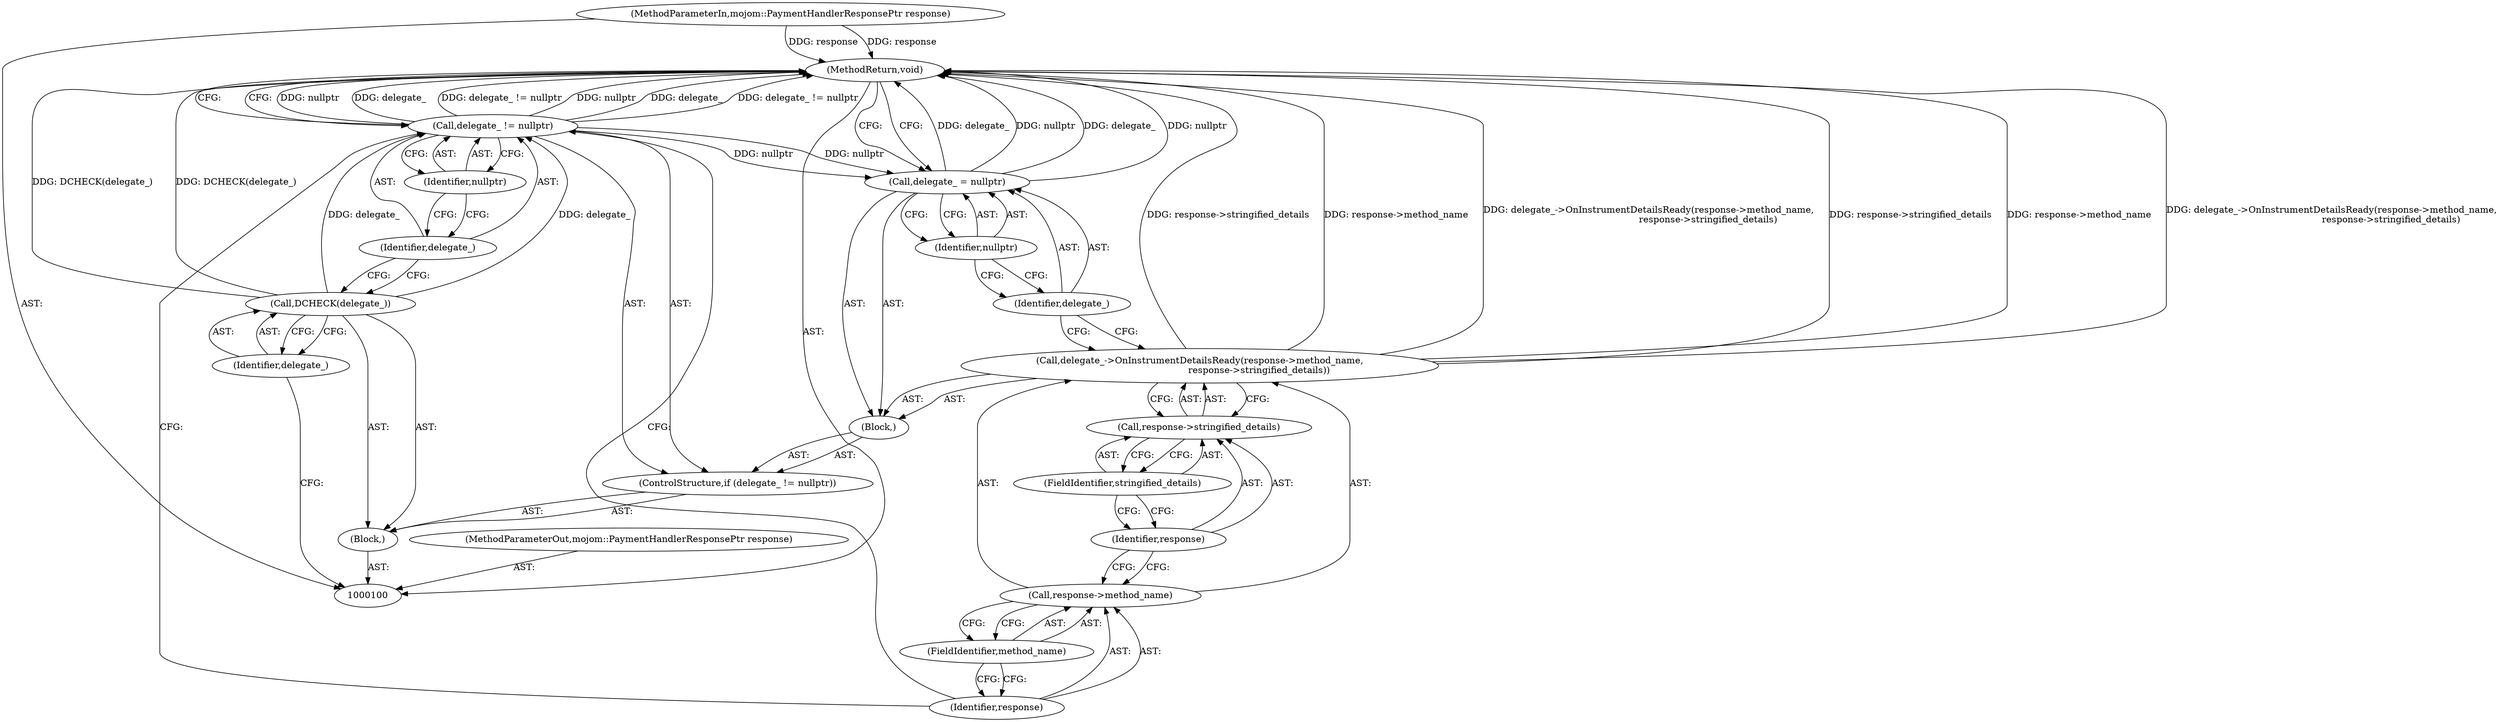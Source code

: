 digraph "1_Chrome_761d65ebcac0cdb730fd27b87e207201ac38e3b4" {
"1000120" [label="(MethodReturn,void)"];
"1000102" [label="(Block,)"];
"1000101" [label="(MethodParameterIn,mojom::PaymentHandlerResponsePtr response)"];
"1000149" [label="(MethodParameterOut,mojom::PaymentHandlerResponsePtr response)"];
"1000103" [label="(Call,DCHECK(delegate_))"];
"1000104" [label="(Identifier,delegate_)"];
"1000108" [label="(Identifier,nullptr)"];
"1000109" [label="(Block,)"];
"1000105" [label="(ControlStructure,if (delegate_ != nullptr))"];
"1000106" [label="(Call,delegate_ != nullptr)"];
"1000107" [label="(Identifier,delegate_)"];
"1000111" [label="(Call,response->method_name)"];
"1000112" [label="(Identifier,response)"];
"1000110" [label="(Call,delegate_->OnInstrumentDetailsReady(response->method_name,\n                                         response->stringified_details))"];
"1000113" [label="(FieldIdentifier,method_name)"];
"1000114" [label="(Call,response->stringified_details)"];
"1000115" [label="(Identifier,response)"];
"1000116" [label="(FieldIdentifier,stringified_details)"];
"1000119" [label="(Identifier,nullptr)"];
"1000117" [label="(Call,delegate_ = nullptr)"];
"1000118" [label="(Identifier,delegate_)"];
"1000120" -> "1000100"  [label="AST: "];
"1000120" -> "1000117"  [label="CFG: "];
"1000120" -> "1000106"  [label="CFG: "];
"1000106" -> "1000120"  [label="DDG: nullptr"];
"1000106" -> "1000120"  [label="DDG: delegate_"];
"1000106" -> "1000120"  [label="DDG: delegate_ != nullptr"];
"1000110" -> "1000120"  [label="DDG: response->stringified_details"];
"1000110" -> "1000120"  [label="DDG: response->method_name"];
"1000110" -> "1000120"  [label="DDG: delegate_->OnInstrumentDetailsReady(response->method_name,\n                                         response->stringified_details)"];
"1000103" -> "1000120"  [label="DDG: DCHECK(delegate_)"];
"1000117" -> "1000120"  [label="DDG: delegate_"];
"1000117" -> "1000120"  [label="DDG: nullptr"];
"1000101" -> "1000120"  [label="DDG: response"];
"1000102" -> "1000100"  [label="AST: "];
"1000103" -> "1000102"  [label="AST: "];
"1000105" -> "1000102"  [label="AST: "];
"1000101" -> "1000100"  [label="AST: "];
"1000101" -> "1000120"  [label="DDG: response"];
"1000149" -> "1000100"  [label="AST: "];
"1000103" -> "1000102"  [label="AST: "];
"1000103" -> "1000104"  [label="CFG: "];
"1000104" -> "1000103"  [label="AST: "];
"1000107" -> "1000103"  [label="CFG: "];
"1000103" -> "1000120"  [label="DDG: DCHECK(delegate_)"];
"1000103" -> "1000106"  [label="DDG: delegate_"];
"1000104" -> "1000103"  [label="AST: "];
"1000104" -> "1000100"  [label="CFG: "];
"1000103" -> "1000104"  [label="CFG: "];
"1000108" -> "1000106"  [label="AST: "];
"1000108" -> "1000107"  [label="CFG: "];
"1000106" -> "1000108"  [label="CFG: "];
"1000109" -> "1000105"  [label="AST: "];
"1000110" -> "1000109"  [label="AST: "];
"1000117" -> "1000109"  [label="AST: "];
"1000105" -> "1000102"  [label="AST: "];
"1000106" -> "1000105"  [label="AST: "];
"1000109" -> "1000105"  [label="AST: "];
"1000106" -> "1000105"  [label="AST: "];
"1000106" -> "1000108"  [label="CFG: "];
"1000107" -> "1000106"  [label="AST: "];
"1000108" -> "1000106"  [label="AST: "];
"1000112" -> "1000106"  [label="CFG: "];
"1000120" -> "1000106"  [label="CFG: "];
"1000106" -> "1000120"  [label="DDG: nullptr"];
"1000106" -> "1000120"  [label="DDG: delegate_"];
"1000106" -> "1000120"  [label="DDG: delegate_ != nullptr"];
"1000103" -> "1000106"  [label="DDG: delegate_"];
"1000106" -> "1000117"  [label="DDG: nullptr"];
"1000107" -> "1000106"  [label="AST: "];
"1000107" -> "1000103"  [label="CFG: "];
"1000108" -> "1000107"  [label="CFG: "];
"1000111" -> "1000110"  [label="AST: "];
"1000111" -> "1000113"  [label="CFG: "];
"1000112" -> "1000111"  [label="AST: "];
"1000113" -> "1000111"  [label="AST: "];
"1000115" -> "1000111"  [label="CFG: "];
"1000112" -> "1000111"  [label="AST: "];
"1000112" -> "1000106"  [label="CFG: "];
"1000113" -> "1000112"  [label="CFG: "];
"1000110" -> "1000109"  [label="AST: "];
"1000110" -> "1000114"  [label="CFG: "];
"1000111" -> "1000110"  [label="AST: "];
"1000114" -> "1000110"  [label="AST: "];
"1000118" -> "1000110"  [label="CFG: "];
"1000110" -> "1000120"  [label="DDG: response->stringified_details"];
"1000110" -> "1000120"  [label="DDG: response->method_name"];
"1000110" -> "1000120"  [label="DDG: delegate_->OnInstrumentDetailsReady(response->method_name,\n                                         response->stringified_details)"];
"1000113" -> "1000111"  [label="AST: "];
"1000113" -> "1000112"  [label="CFG: "];
"1000111" -> "1000113"  [label="CFG: "];
"1000114" -> "1000110"  [label="AST: "];
"1000114" -> "1000116"  [label="CFG: "];
"1000115" -> "1000114"  [label="AST: "];
"1000116" -> "1000114"  [label="AST: "];
"1000110" -> "1000114"  [label="CFG: "];
"1000115" -> "1000114"  [label="AST: "];
"1000115" -> "1000111"  [label="CFG: "];
"1000116" -> "1000115"  [label="CFG: "];
"1000116" -> "1000114"  [label="AST: "];
"1000116" -> "1000115"  [label="CFG: "];
"1000114" -> "1000116"  [label="CFG: "];
"1000119" -> "1000117"  [label="AST: "];
"1000119" -> "1000118"  [label="CFG: "];
"1000117" -> "1000119"  [label="CFG: "];
"1000117" -> "1000109"  [label="AST: "];
"1000117" -> "1000119"  [label="CFG: "];
"1000118" -> "1000117"  [label="AST: "];
"1000119" -> "1000117"  [label="AST: "];
"1000120" -> "1000117"  [label="CFG: "];
"1000117" -> "1000120"  [label="DDG: delegate_"];
"1000117" -> "1000120"  [label="DDG: nullptr"];
"1000106" -> "1000117"  [label="DDG: nullptr"];
"1000118" -> "1000117"  [label="AST: "];
"1000118" -> "1000110"  [label="CFG: "];
"1000119" -> "1000118"  [label="CFG: "];
}
